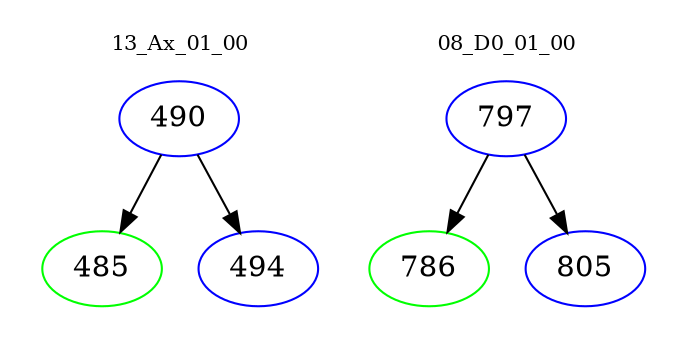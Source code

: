 digraph{
subgraph cluster_0 {
color = white
label = "13_Ax_01_00";
fontsize=10;
T0_490 [label="490", color="blue"]
T0_490 -> T0_485 [color="black"]
T0_485 [label="485", color="green"]
T0_490 -> T0_494 [color="black"]
T0_494 [label="494", color="blue"]
}
subgraph cluster_1 {
color = white
label = "08_D0_01_00";
fontsize=10;
T1_797 [label="797", color="blue"]
T1_797 -> T1_786 [color="black"]
T1_786 [label="786", color="green"]
T1_797 -> T1_805 [color="black"]
T1_805 [label="805", color="blue"]
}
}
